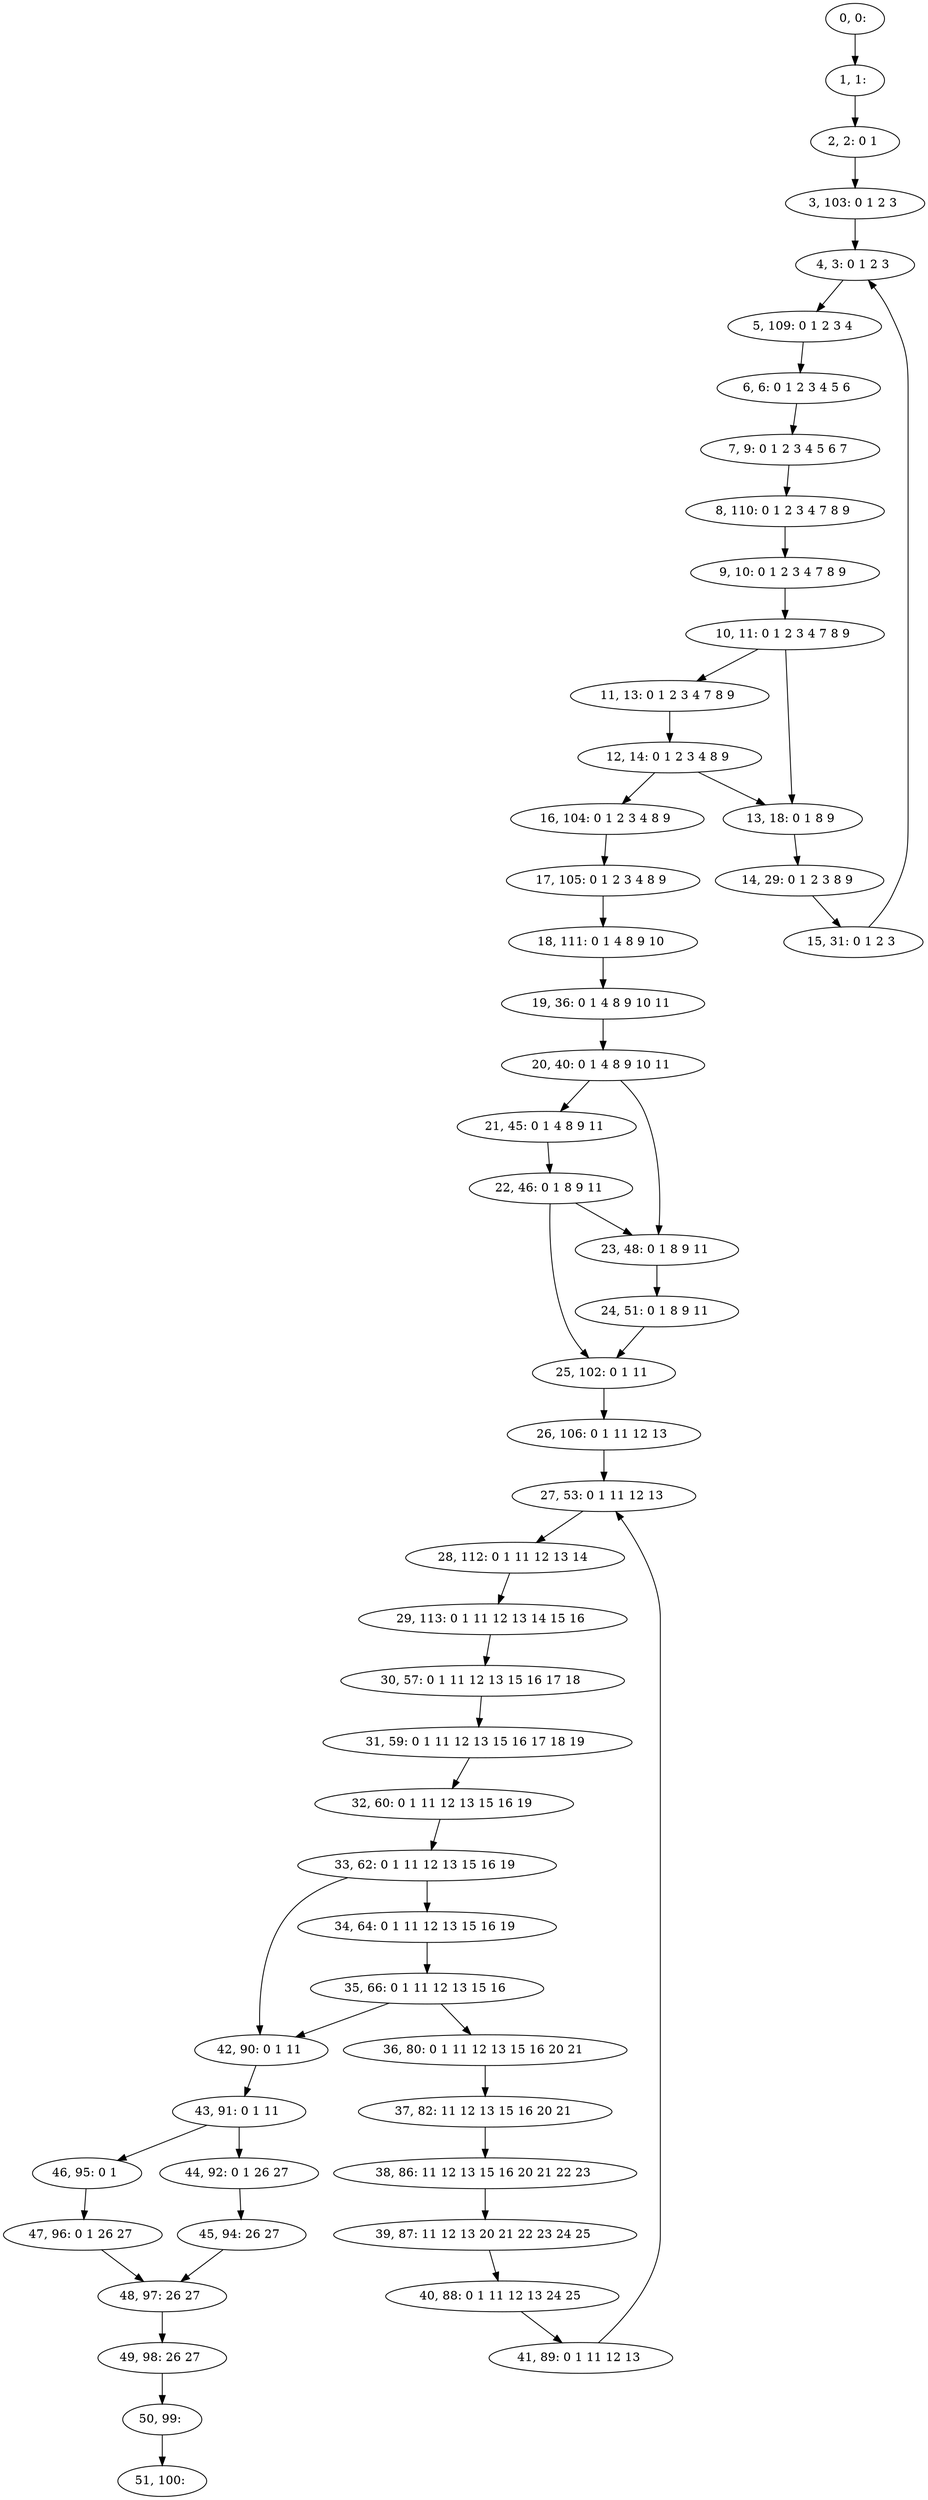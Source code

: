 digraph G {
0[label="0, 0: "];
1[label="1, 1: "];
2[label="2, 2: 0 1 "];
3[label="3, 103: 0 1 2 3 "];
4[label="4, 3: 0 1 2 3 "];
5[label="5, 109: 0 1 2 3 4 "];
6[label="6, 6: 0 1 2 3 4 5 6 "];
7[label="7, 9: 0 1 2 3 4 5 6 7 "];
8[label="8, 110: 0 1 2 3 4 7 8 9 "];
9[label="9, 10: 0 1 2 3 4 7 8 9 "];
10[label="10, 11: 0 1 2 3 4 7 8 9 "];
11[label="11, 13: 0 1 2 3 4 7 8 9 "];
12[label="12, 14: 0 1 2 3 4 8 9 "];
13[label="13, 18: 0 1 8 9 "];
14[label="14, 29: 0 1 2 3 8 9 "];
15[label="15, 31: 0 1 2 3 "];
16[label="16, 104: 0 1 2 3 4 8 9 "];
17[label="17, 105: 0 1 2 3 4 8 9 "];
18[label="18, 111: 0 1 4 8 9 10 "];
19[label="19, 36: 0 1 4 8 9 10 11 "];
20[label="20, 40: 0 1 4 8 9 10 11 "];
21[label="21, 45: 0 1 4 8 9 11 "];
22[label="22, 46: 0 1 8 9 11 "];
23[label="23, 48: 0 1 8 9 11 "];
24[label="24, 51: 0 1 8 9 11 "];
25[label="25, 102: 0 1 11 "];
26[label="26, 106: 0 1 11 12 13 "];
27[label="27, 53: 0 1 11 12 13 "];
28[label="28, 112: 0 1 11 12 13 14 "];
29[label="29, 113: 0 1 11 12 13 14 15 16 "];
30[label="30, 57: 0 1 11 12 13 15 16 17 18 "];
31[label="31, 59: 0 1 11 12 13 15 16 17 18 19 "];
32[label="32, 60: 0 1 11 12 13 15 16 19 "];
33[label="33, 62: 0 1 11 12 13 15 16 19 "];
34[label="34, 64: 0 1 11 12 13 15 16 19 "];
35[label="35, 66: 0 1 11 12 13 15 16 "];
36[label="36, 80: 0 1 11 12 13 15 16 20 21 "];
37[label="37, 82: 11 12 13 15 16 20 21 "];
38[label="38, 86: 11 12 13 15 16 20 21 22 23 "];
39[label="39, 87: 11 12 13 20 21 22 23 24 25 "];
40[label="40, 88: 0 1 11 12 13 24 25 "];
41[label="41, 89: 0 1 11 12 13 "];
42[label="42, 90: 0 1 11 "];
43[label="43, 91: 0 1 11 "];
44[label="44, 92: 0 1 26 27 "];
45[label="45, 94: 26 27 "];
46[label="46, 95: 0 1 "];
47[label="47, 96: 0 1 26 27 "];
48[label="48, 97: 26 27 "];
49[label="49, 98: 26 27 "];
50[label="50, 99: "];
51[label="51, 100: "];
0->1 ;
1->2 ;
2->3 ;
3->4 ;
4->5 ;
5->6 ;
6->7 ;
7->8 ;
8->9 ;
9->10 ;
10->11 ;
10->13 ;
11->12 ;
12->13 ;
12->16 ;
13->14 ;
14->15 ;
15->4 ;
16->17 ;
17->18 ;
18->19 ;
19->20 ;
20->21 ;
20->23 ;
21->22 ;
22->23 ;
22->25 ;
23->24 ;
24->25 ;
25->26 ;
26->27 ;
27->28 ;
28->29 ;
29->30 ;
30->31 ;
31->32 ;
32->33 ;
33->34 ;
33->42 ;
34->35 ;
35->36 ;
35->42 ;
36->37 ;
37->38 ;
38->39 ;
39->40 ;
40->41 ;
41->27 ;
42->43 ;
43->44 ;
43->46 ;
44->45 ;
45->48 ;
46->47 ;
47->48 ;
48->49 ;
49->50 ;
50->51 ;
}
